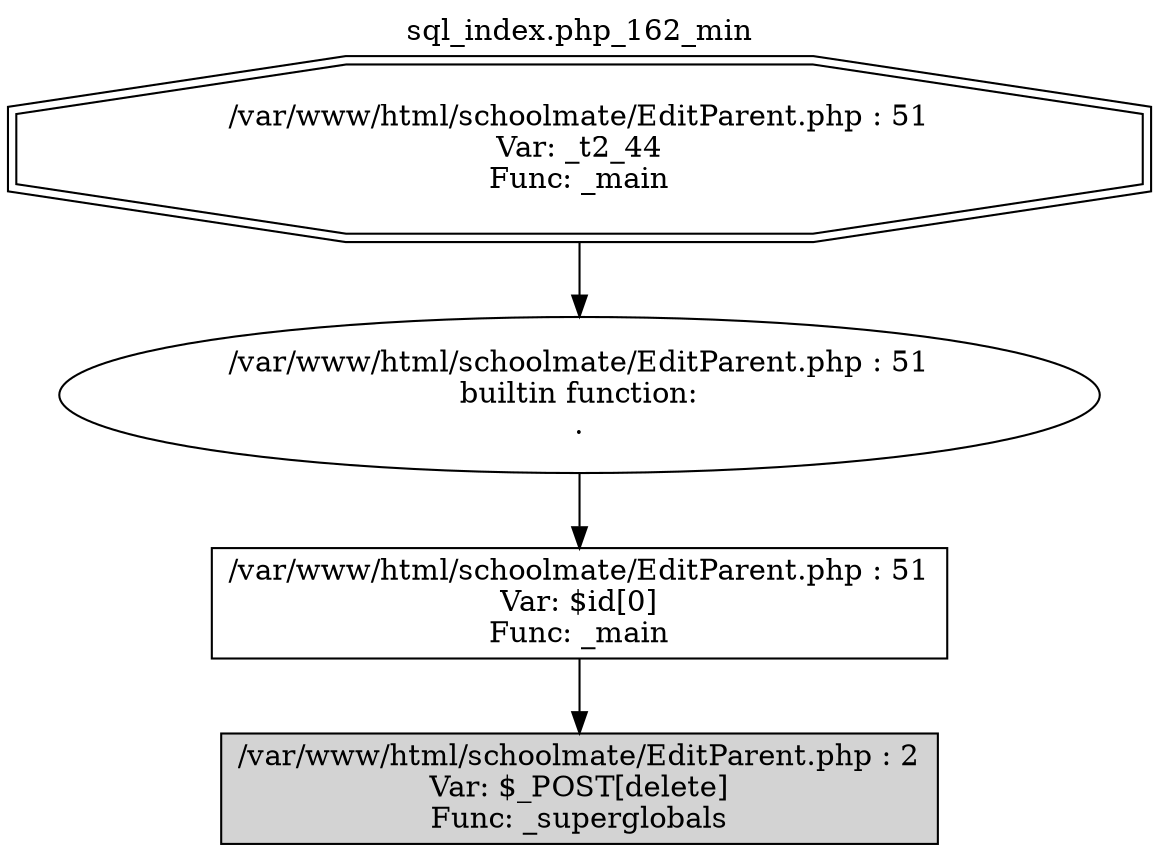 digraph cfg {
  label="sql_index.php_162_min";
  labelloc=t;
  n1 [shape=doubleoctagon, label="/var/www/html/schoolmate/EditParent.php : 51\nVar: _t2_44\nFunc: _main\n"];
  n2 [shape=ellipse, label="/var/www/html/schoolmate/EditParent.php : 51\nbuiltin function:\n.\n"];
  n3 [shape=box, label="/var/www/html/schoolmate/EditParent.php : 51\nVar: $id[0]\nFunc: _main\n"];
  n4 [shape=box, label="/var/www/html/schoolmate/EditParent.php : 2\nVar: $_POST[delete]\nFunc: _superglobals\n",style=filled];
  n1 -> n2;
  n2 -> n3;
  n3 -> n4;
}
